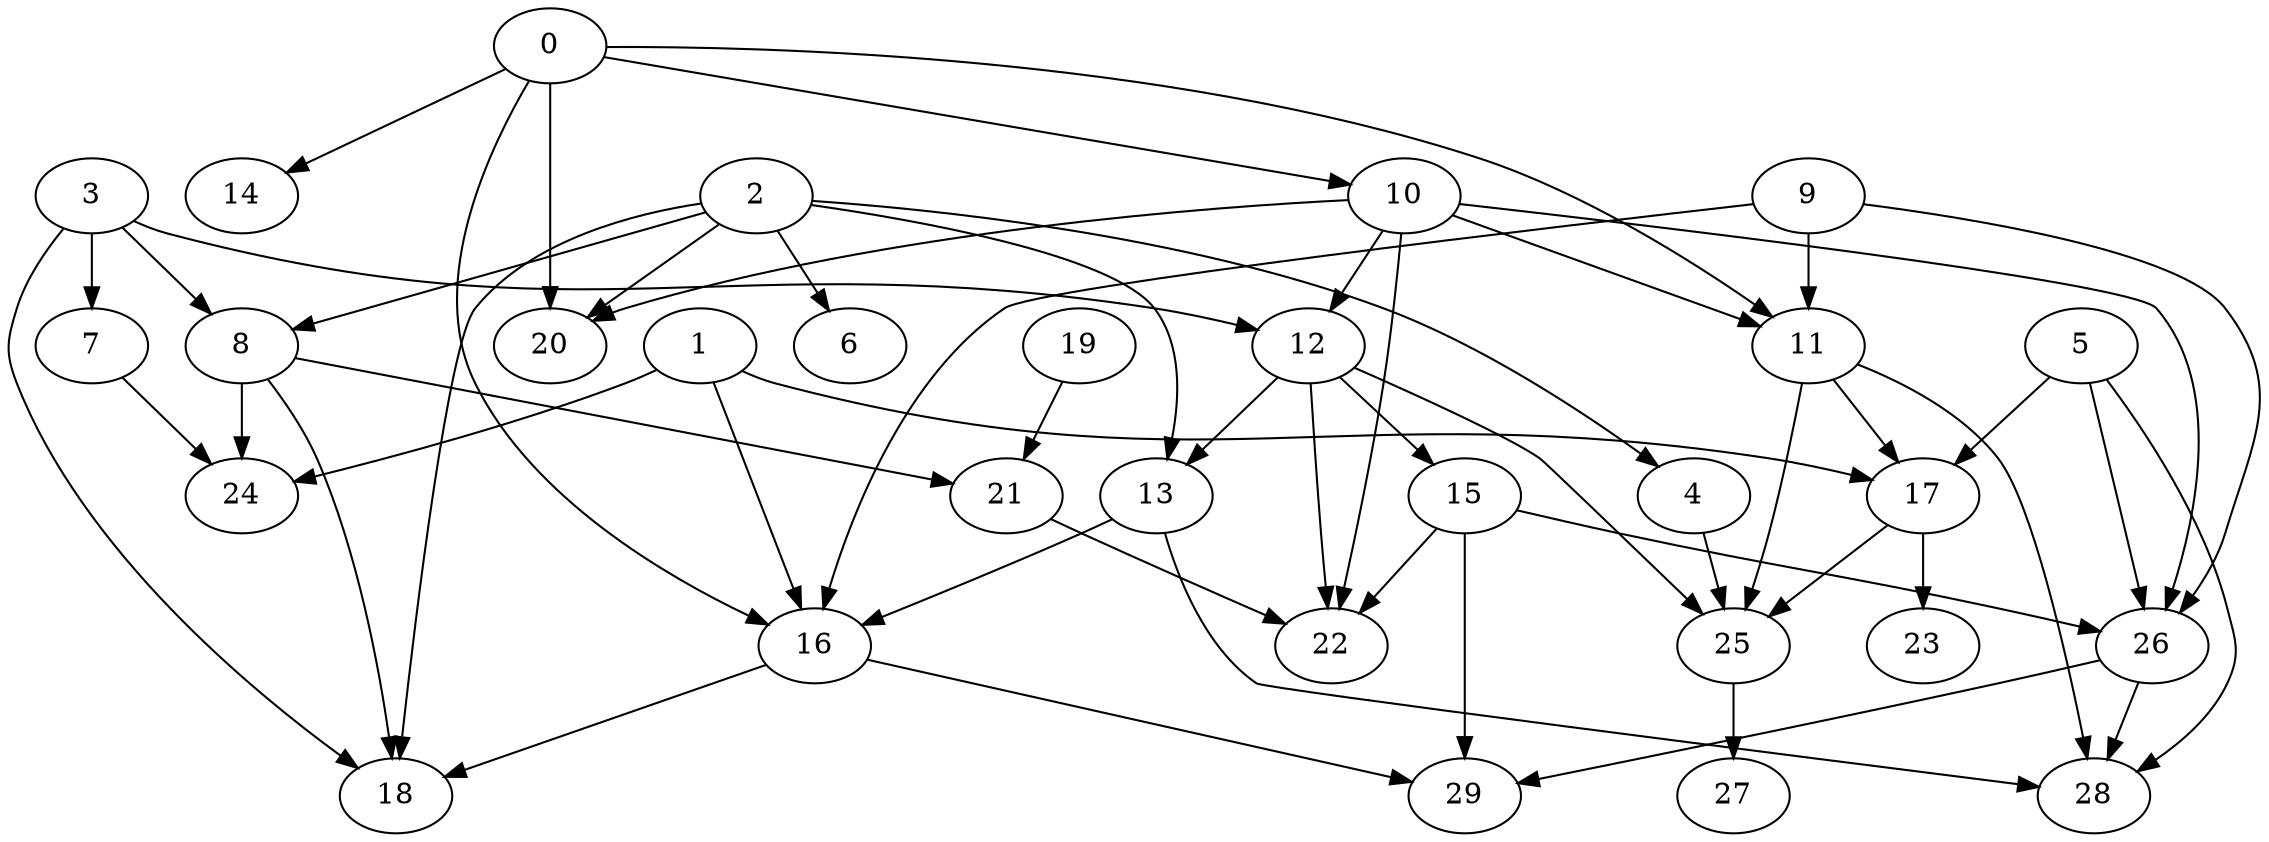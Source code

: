 digraph "Random_Nodes_30_Density_1.83_CCR_1.00_WeightType_Random#1" {
	graph ["Duplicate states"=0,
		GraphType=Random,
		"Max states in OPEN"=0,
		Modes="120000ms; topo-ordered tasks, ; Pruning: task equivalence, fixed order ready list, ; F-value: ; Optimisation: best schedule length (\
SL) optimisation on equal, ",
		NumberOfTasks=30,
		"Pruned using list schedule length"=25011462,
		"States removed from OPEN"=0,
		TargetSystem="Homogeneous-2",
		"Time to schedule (ms)"=22212,
		"Total idle time"=1,
		"Total schedule length"=148,
		"Total sequential time"=295,
		"Total states created"=104375851
	];
	0	["Finish time"=18,
		Processor=0,
		"Start time"=5,
		Weight=13];
	10	["Finish time"=47,
		Processor=0,
		"Start time"=30,
		Weight=17];
	0 -> 10	[Weight=5];
	11	["Finish time"=90,
		Processor=1,
		"Start time"=82,
		Weight=8];
	0 -> 11	[Weight=9];
	16	["Finish time"=133,
		Processor=1,
		"Start time"=120,
		Weight=13];
	0 -> 16	[Weight=2];
	20	["Finish time"=62,
		Processor=0,
		"Start time"=47,
		Weight=15];
	0 -> 20	[Weight=9];
	14	["Finish time"=30,
		Processor=0,
		"Start time"=23,
		Weight=7];
	0 -> 14	[Weight=2];
	12	["Finish time"=66,
		Processor=0,
		"Start time"=63,
		Weight=3];
	10 -> 12	[Weight=8];
	10 -> 11	[Weight=9];
	26	["Finish time"=97,
		Processor=0,
		"Start time"=85,
		Weight=12];
	10 -> 26	[Weight=7];
	10 -> 20	[Weight=7];
	22	["Finish time"=116,
		Processor=0,
		"Start time"=109,
		Weight=7];
	10 -> 22	[Weight=4];
	3	["Finish time"=59,
		Processor=1,
		"Start time"=49,
		Weight=10];
	3 -> 12	[Weight=4];
	8	["Finish time"=69,
		Processor=1,
		"Start time"=59,
		Weight=10];
	3 -> 8	[Weight=2];
	7	["Finish time"=78,
		Processor=0,
		"Start time"=66,
		Weight=12];
	3 -> 7	[Weight=7];
	18	["Finish time"=148,
		Processor=0,
		"Start time"=141,
		Weight=7];
	3 -> 18	[Weight=5];
	9	["Finish time"=5,
		Processor=0,
		"Start time"=0,
		Weight=5];
	9 -> 11	[Weight=8];
	9 -> 16	[Weight=10];
	9 -> 26	[Weight=4];
	13	["Finish time"=120,
		Processor=1,
		"Start time"=105,
		Weight=15];
	12 -> 13	[Weight=9];
	15	["Finish time"=82,
		Processor=1,
		"Start time"=69,
		Weight=13];
	12 -> 15	[Weight=3];
	25	["Finish time"=145,
		Processor=1,
		"Start time"=133,
		Weight=12];
	12 -> 25	[Weight=4];
	12 -> 22	[Weight=2];
	1	["Finish time"=49,
		Processor=1,
		"Start time"=32,
		Weight=17];
	17	["Finish time"=105,
		Processor=1,
		"Start time"=90,
		Weight=15];
	1 -> 17	[Weight=3];
	1 -> 16	[Weight=8];
	24	["Finish time"=85,
		Processor=0,
		"Start time"=78,
		Weight=7];
	1 -> 24	[Weight=3];
	5	["Finish time"=32,
		Processor=1,
		"Start time"=17,
		Weight=15];
	5 -> 17	[Weight=4];
	5 -> 26	[Weight=8];
	28	["Finish time"=138,
		Processor=0,
		"Start time"=133,
		Weight=5];
	5 -> 28	[Weight=5];
	2	["Finish time"=10,
		Processor=1,
		"Start time"=7,
		Weight=3];
	2 -> 13	[Weight=2];
	2 -> 8	[Weight=8];
	4	["Finish time"=17,
		Processor=1,
		"Start time"=10,
		Weight=7];
	2 -> 4	[Weight=8];
	2 -> 20	[Weight=2];
	2 -> 18	[Weight=10];
	6	["Finish time"=23,
		Processor=0,
		"Start time"=18,
		Weight=5];
	2 -> 6	[Weight=3];
	11 -> 17	[Weight=6];
	11 -> 25	[Weight=9];
	11 -> 28	[Weight=8];
	13 -> 16	[Weight=9];
	13 -> 28	[Weight=8];
	21	["Finish time"=109,
		Processor=0,
		"Start time"=97,
		Weight=12];
	8 -> 21	[Weight=5];
	8 -> 18	[Weight=7];
	8 -> 24	[Weight=4];
	23	["Finish time"=133,
		Processor=0,
		"Start time"=116,
		Weight=17];
	17 -> 23	[Weight=6];
	17 -> 25	[Weight=6];
	15 -> 26	[Weight=3];
	15 -> 22	[Weight=6];
	29	["Finish time"=141,
		Processor=0,
		"Start time"=138,
		Weight=3];
	15 -> 29	[Weight=7];
	19	["Finish time"=7,
		Processor=1,
		"Start time"=0,
		Weight=7];
	19 -> 21	[Weight=2];
	4 -> 25	[Weight=3];
	16 -> 18	[Weight=6];
	16 -> 29	[Weight=2];
	21 -> 22	[Weight=5];
	7 -> 24	[Weight=3];
	26 -> 28	[Weight=3];
	26 -> 29	[Weight=2];
	27	["Finish time"=148,
		Processor=1,
		"Start time"=145,
		Weight=3];
	25 -> 27	[Weight=2];
}
